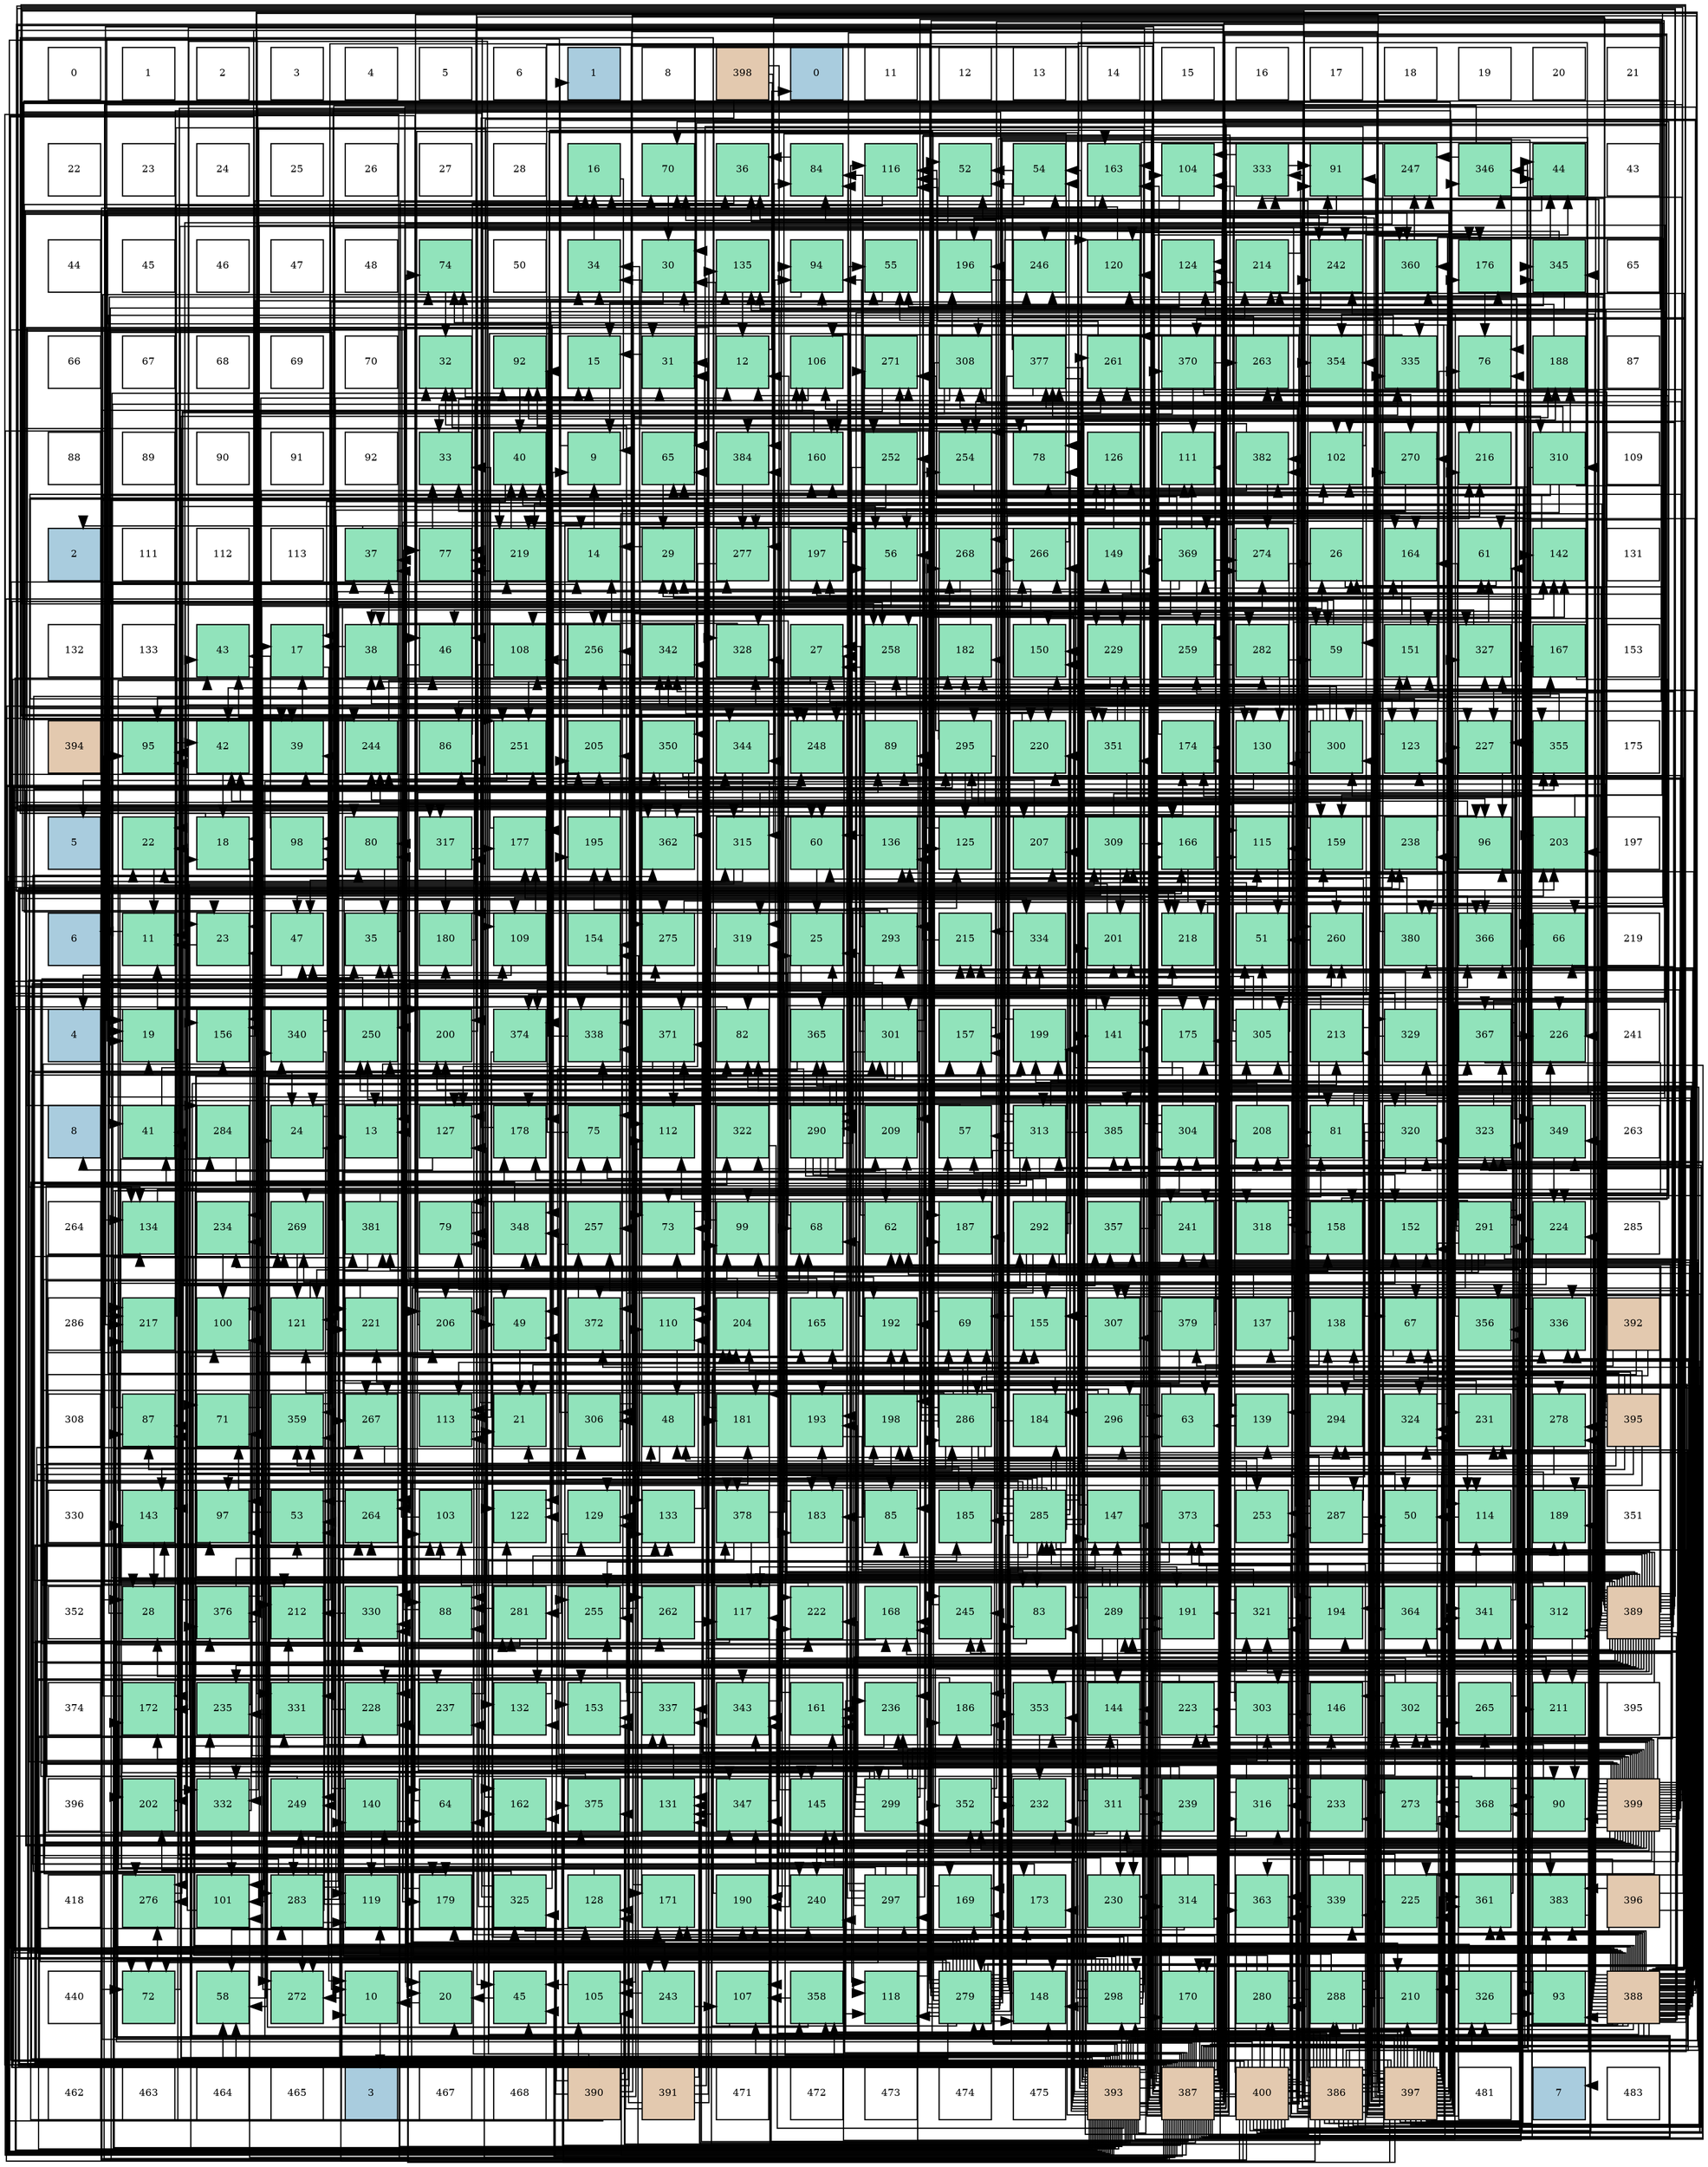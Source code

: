 digraph layout{
 rankdir=TB;
 splines=ortho;
 node [style=filled shape=square fixedsize=true width=0.6];
0[label="0", fontsize=8, fillcolor="#ffffff"];
1[label="1", fontsize=8, fillcolor="#ffffff"];
2[label="2", fontsize=8, fillcolor="#ffffff"];
3[label="3", fontsize=8, fillcolor="#ffffff"];
4[label="4", fontsize=8, fillcolor="#ffffff"];
5[label="5", fontsize=8, fillcolor="#ffffff"];
6[label="6", fontsize=8, fillcolor="#ffffff"];
7[label="1", fontsize=8, fillcolor="#a9ccde"];
8[label="8", fontsize=8, fillcolor="#ffffff"];
9[label="398", fontsize=8, fillcolor="#e3c9af"];
10[label="0", fontsize=8, fillcolor="#a9ccde"];
11[label="11", fontsize=8, fillcolor="#ffffff"];
12[label="12", fontsize=8, fillcolor="#ffffff"];
13[label="13", fontsize=8, fillcolor="#ffffff"];
14[label="14", fontsize=8, fillcolor="#ffffff"];
15[label="15", fontsize=8, fillcolor="#ffffff"];
16[label="16", fontsize=8, fillcolor="#ffffff"];
17[label="17", fontsize=8, fillcolor="#ffffff"];
18[label="18", fontsize=8, fillcolor="#ffffff"];
19[label="19", fontsize=8, fillcolor="#ffffff"];
20[label="20", fontsize=8, fillcolor="#ffffff"];
21[label="21", fontsize=8, fillcolor="#ffffff"];
22[label="22", fontsize=8, fillcolor="#ffffff"];
23[label="23", fontsize=8, fillcolor="#ffffff"];
24[label="24", fontsize=8, fillcolor="#ffffff"];
25[label="25", fontsize=8, fillcolor="#ffffff"];
26[label="26", fontsize=8, fillcolor="#ffffff"];
27[label="27", fontsize=8, fillcolor="#ffffff"];
28[label="28", fontsize=8, fillcolor="#ffffff"];
29[label="16", fontsize=8, fillcolor="#91e3bb"];
30[label="70", fontsize=8, fillcolor="#91e3bb"];
31[label="36", fontsize=8, fillcolor="#91e3bb"];
32[label="84", fontsize=8, fillcolor="#91e3bb"];
33[label="116", fontsize=8, fillcolor="#91e3bb"];
34[label="52", fontsize=8, fillcolor="#91e3bb"];
35[label="54", fontsize=8, fillcolor="#91e3bb"];
36[label="163", fontsize=8, fillcolor="#91e3bb"];
37[label="104", fontsize=8, fillcolor="#91e3bb"];
38[label="333", fontsize=8, fillcolor="#91e3bb"];
39[label="91", fontsize=8, fillcolor="#91e3bb"];
40[label="247", fontsize=8, fillcolor="#91e3bb"];
41[label="346", fontsize=8, fillcolor="#91e3bb"];
42[label="44", fontsize=8, fillcolor="#91e3bb"];
43[label="43", fontsize=8, fillcolor="#ffffff"];
44[label="44", fontsize=8, fillcolor="#ffffff"];
45[label="45", fontsize=8, fillcolor="#ffffff"];
46[label="46", fontsize=8, fillcolor="#ffffff"];
47[label="47", fontsize=8, fillcolor="#ffffff"];
48[label="48", fontsize=8, fillcolor="#ffffff"];
49[label="74", fontsize=8, fillcolor="#91e3bb"];
50[label="50", fontsize=8, fillcolor="#ffffff"];
51[label="34", fontsize=8, fillcolor="#91e3bb"];
52[label="30", fontsize=8, fillcolor="#91e3bb"];
53[label="135", fontsize=8, fillcolor="#91e3bb"];
54[label="94", fontsize=8, fillcolor="#91e3bb"];
55[label="55", fontsize=8, fillcolor="#91e3bb"];
56[label="196", fontsize=8, fillcolor="#91e3bb"];
57[label="246", fontsize=8, fillcolor="#91e3bb"];
58[label="120", fontsize=8, fillcolor="#91e3bb"];
59[label="124", fontsize=8, fillcolor="#91e3bb"];
60[label="214", fontsize=8, fillcolor="#91e3bb"];
61[label="242", fontsize=8, fillcolor="#91e3bb"];
62[label="360", fontsize=8, fillcolor="#91e3bb"];
63[label="176", fontsize=8, fillcolor="#91e3bb"];
64[label="345", fontsize=8, fillcolor="#91e3bb"];
65[label="65", fontsize=8, fillcolor="#ffffff"];
66[label="66", fontsize=8, fillcolor="#ffffff"];
67[label="67", fontsize=8, fillcolor="#ffffff"];
68[label="68", fontsize=8, fillcolor="#ffffff"];
69[label="69", fontsize=8, fillcolor="#ffffff"];
70[label="70", fontsize=8, fillcolor="#ffffff"];
71[label="32", fontsize=8, fillcolor="#91e3bb"];
72[label="92", fontsize=8, fillcolor="#91e3bb"];
73[label="15", fontsize=8, fillcolor="#91e3bb"];
74[label="31", fontsize=8, fillcolor="#91e3bb"];
75[label="12", fontsize=8, fillcolor="#91e3bb"];
76[label="106", fontsize=8, fillcolor="#91e3bb"];
77[label="271", fontsize=8, fillcolor="#91e3bb"];
78[label="308", fontsize=8, fillcolor="#91e3bb"];
79[label="377", fontsize=8, fillcolor="#91e3bb"];
80[label="261", fontsize=8, fillcolor="#91e3bb"];
81[label="370", fontsize=8, fillcolor="#91e3bb"];
82[label="263", fontsize=8, fillcolor="#91e3bb"];
83[label="354", fontsize=8, fillcolor="#91e3bb"];
84[label="335", fontsize=8, fillcolor="#91e3bb"];
85[label="76", fontsize=8, fillcolor="#91e3bb"];
86[label="188", fontsize=8, fillcolor="#91e3bb"];
87[label="87", fontsize=8, fillcolor="#ffffff"];
88[label="88", fontsize=8, fillcolor="#ffffff"];
89[label="89", fontsize=8, fillcolor="#ffffff"];
90[label="90", fontsize=8, fillcolor="#ffffff"];
91[label="91", fontsize=8, fillcolor="#ffffff"];
92[label="92", fontsize=8, fillcolor="#ffffff"];
93[label="33", fontsize=8, fillcolor="#91e3bb"];
94[label="40", fontsize=8, fillcolor="#91e3bb"];
95[label="9", fontsize=8, fillcolor="#91e3bb"];
96[label="65", fontsize=8, fillcolor="#91e3bb"];
97[label="384", fontsize=8, fillcolor="#91e3bb"];
98[label="160", fontsize=8, fillcolor="#91e3bb"];
99[label="252", fontsize=8, fillcolor="#91e3bb"];
100[label="254", fontsize=8, fillcolor="#91e3bb"];
101[label="78", fontsize=8, fillcolor="#91e3bb"];
102[label="126", fontsize=8, fillcolor="#91e3bb"];
103[label="111", fontsize=8, fillcolor="#91e3bb"];
104[label="382", fontsize=8, fillcolor="#91e3bb"];
105[label="102", fontsize=8, fillcolor="#91e3bb"];
106[label="270", fontsize=8, fillcolor="#91e3bb"];
107[label="216", fontsize=8, fillcolor="#91e3bb"];
108[label="310", fontsize=8, fillcolor="#91e3bb"];
109[label="109", fontsize=8, fillcolor="#ffffff"];
110[label="2", fontsize=8, fillcolor="#a9ccde"];
111[label="111", fontsize=8, fillcolor="#ffffff"];
112[label="112", fontsize=8, fillcolor="#ffffff"];
113[label="113", fontsize=8, fillcolor="#ffffff"];
114[label="37", fontsize=8, fillcolor="#91e3bb"];
115[label="77", fontsize=8, fillcolor="#91e3bb"];
116[label="219", fontsize=8, fillcolor="#91e3bb"];
117[label="14", fontsize=8, fillcolor="#91e3bb"];
118[label="29", fontsize=8, fillcolor="#91e3bb"];
119[label="277", fontsize=8, fillcolor="#91e3bb"];
120[label="197", fontsize=8, fillcolor="#91e3bb"];
121[label="56", fontsize=8, fillcolor="#91e3bb"];
122[label="268", fontsize=8, fillcolor="#91e3bb"];
123[label="266", fontsize=8, fillcolor="#91e3bb"];
124[label="149", fontsize=8, fillcolor="#91e3bb"];
125[label="369", fontsize=8, fillcolor="#91e3bb"];
126[label="274", fontsize=8, fillcolor="#91e3bb"];
127[label="26", fontsize=8, fillcolor="#91e3bb"];
128[label="164", fontsize=8, fillcolor="#91e3bb"];
129[label="61", fontsize=8, fillcolor="#91e3bb"];
130[label="142", fontsize=8, fillcolor="#91e3bb"];
131[label="131", fontsize=8, fillcolor="#ffffff"];
132[label="132", fontsize=8, fillcolor="#ffffff"];
133[label="133", fontsize=8, fillcolor="#ffffff"];
134[label="43", fontsize=8, fillcolor="#91e3bb"];
135[label="17", fontsize=8, fillcolor="#91e3bb"];
136[label="38", fontsize=8, fillcolor="#91e3bb"];
137[label="46", fontsize=8, fillcolor="#91e3bb"];
138[label="108", fontsize=8, fillcolor="#91e3bb"];
139[label="256", fontsize=8, fillcolor="#91e3bb"];
140[label="342", fontsize=8, fillcolor="#91e3bb"];
141[label="328", fontsize=8, fillcolor="#91e3bb"];
142[label="27", fontsize=8, fillcolor="#91e3bb"];
143[label="258", fontsize=8, fillcolor="#91e3bb"];
144[label="182", fontsize=8, fillcolor="#91e3bb"];
145[label="150", fontsize=8, fillcolor="#91e3bb"];
146[label="229", fontsize=8, fillcolor="#91e3bb"];
147[label="259", fontsize=8, fillcolor="#91e3bb"];
148[label="282", fontsize=8, fillcolor="#91e3bb"];
149[label="59", fontsize=8, fillcolor="#91e3bb"];
150[label="151", fontsize=8, fillcolor="#91e3bb"];
151[label="327", fontsize=8, fillcolor="#91e3bb"];
152[label="167", fontsize=8, fillcolor="#91e3bb"];
153[label="153", fontsize=8, fillcolor="#ffffff"];
154[label="394", fontsize=8, fillcolor="#e3c9af"];
155[label="95", fontsize=8, fillcolor="#91e3bb"];
156[label="42", fontsize=8, fillcolor="#91e3bb"];
157[label="39", fontsize=8, fillcolor="#91e3bb"];
158[label="244", fontsize=8, fillcolor="#91e3bb"];
159[label="86", fontsize=8, fillcolor="#91e3bb"];
160[label="251", fontsize=8, fillcolor="#91e3bb"];
161[label="205", fontsize=8, fillcolor="#91e3bb"];
162[label="350", fontsize=8, fillcolor="#91e3bb"];
163[label="344", fontsize=8, fillcolor="#91e3bb"];
164[label="248", fontsize=8, fillcolor="#91e3bb"];
165[label="89", fontsize=8, fillcolor="#91e3bb"];
166[label="295", fontsize=8, fillcolor="#91e3bb"];
167[label="220", fontsize=8, fillcolor="#91e3bb"];
168[label="351", fontsize=8, fillcolor="#91e3bb"];
169[label="174", fontsize=8, fillcolor="#91e3bb"];
170[label="130", fontsize=8, fillcolor="#91e3bb"];
171[label="300", fontsize=8, fillcolor="#91e3bb"];
172[label="123", fontsize=8, fillcolor="#91e3bb"];
173[label="227", fontsize=8, fillcolor="#91e3bb"];
174[label="355", fontsize=8, fillcolor="#91e3bb"];
175[label="175", fontsize=8, fillcolor="#ffffff"];
176[label="5", fontsize=8, fillcolor="#a9ccde"];
177[label="22", fontsize=8, fillcolor="#91e3bb"];
178[label="18", fontsize=8, fillcolor="#91e3bb"];
179[label="98", fontsize=8, fillcolor="#91e3bb"];
180[label="80", fontsize=8, fillcolor="#91e3bb"];
181[label="317", fontsize=8, fillcolor="#91e3bb"];
182[label="177", fontsize=8, fillcolor="#91e3bb"];
183[label="195", fontsize=8, fillcolor="#91e3bb"];
184[label="362", fontsize=8, fillcolor="#91e3bb"];
185[label="315", fontsize=8, fillcolor="#91e3bb"];
186[label="60", fontsize=8, fillcolor="#91e3bb"];
187[label="136", fontsize=8, fillcolor="#91e3bb"];
188[label="125", fontsize=8, fillcolor="#91e3bb"];
189[label="207", fontsize=8, fillcolor="#91e3bb"];
190[label="309", fontsize=8, fillcolor="#91e3bb"];
191[label="166", fontsize=8, fillcolor="#91e3bb"];
192[label="115", fontsize=8, fillcolor="#91e3bb"];
193[label="159", fontsize=8, fillcolor="#91e3bb"];
194[label="238", fontsize=8, fillcolor="#91e3bb"];
195[label="96", fontsize=8, fillcolor="#91e3bb"];
196[label="203", fontsize=8, fillcolor="#91e3bb"];
197[label="197", fontsize=8, fillcolor="#ffffff"];
198[label="6", fontsize=8, fillcolor="#a9ccde"];
199[label="11", fontsize=8, fillcolor="#91e3bb"];
200[label="23", fontsize=8, fillcolor="#91e3bb"];
201[label="47", fontsize=8, fillcolor="#91e3bb"];
202[label="35", fontsize=8, fillcolor="#91e3bb"];
203[label="180", fontsize=8, fillcolor="#91e3bb"];
204[label="109", fontsize=8, fillcolor="#91e3bb"];
205[label="154", fontsize=8, fillcolor="#91e3bb"];
206[label="275", fontsize=8, fillcolor="#91e3bb"];
207[label="319", fontsize=8, fillcolor="#91e3bb"];
208[label="25", fontsize=8, fillcolor="#91e3bb"];
209[label="293", fontsize=8, fillcolor="#91e3bb"];
210[label="215", fontsize=8, fillcolor="#91e3bb"];
211[label="334", fontsize=8, fillcolor="#91e3bb"];
212[label="201", fontsize=8, fillcolor="#91e3bb"];
213[label="218", fontsize=8, fillcolor="#91e3bb"];
214[label="51", fontsize=8, fillcolor="#91e3bb"];
215[label="260", fontsize=8, fillcolor="#91e3bb"];
216[label="380", fontsize=8, fillcolor="#91e3bb"];
217[label="366", fontsize=8, fillcolor="#91e3bb"];
218[label="66", fontsize=8, fillcolor="#91e3bb"];
219[label="219", fontsize=8, fillcolor="#ffffff"];
220[label="4", fontsize=8, fillcolor="#a9ccde"];
221[label="19", fontsize=8, fillcolor="#91e3bb"];
222[label="156", fontsize=8, fillcolor="#91e3bb"];
223[label="340", fontsize=8, fillcolor="#91e3bb"];
224[label="250", fontsize=8, fillcolor="#91e3bb"];
225[label="200", fontsize=8, fillcolor="#91e3bb"];
226[label="374", fontsize=8, fillcolor="#91e3bb"];
227[label="338", fontsize=8, fillcolor="#91e3bb"];
228[label="371", fontsize=8, fillcolor="#91e3bb"];
229[label="82", fontsize=8, fillcolor="#91e3bb"];
230[label="365", fontsize=8, fillcolor="#91e3bb"];
231[label="301", fontsize=8, fillcolor="#91e3bb"];
232[label="157", fontsize=8, fillcolor="#91e3bb"];
233[label="199", fontsize=8, fillcolor="#91e3bb"];
234[label="141", fontsize=8, fillcolor="#91e3bb"];
235[label="175", fontsize=8, fillcolor="#91e3bb"];
236[label="305", fontsize=8, fillcolor="#91e3bb"];
237[label="213", fontsize=8, fillcolor="#91e3bb"];
238[label="329", fontsize=8, fillcolor="#91e3bb"];
239[label="367", fontsize=8, fillcolor="#91e3bb"];
240[label="226", fontsize=8, fillcolor="#91e3bb"];
241[label="241", fontsize=8, fillcolor="#ffffff"];
242[label="8", fontsize=8, fillcolor="#a9ccde"];
243[label="41", fontsize=8, fillcolor="#91e3bb"];
244[label="284", fontsize=8, fillcolor="#91e3bb"];
245[label="24", fontsize=8, fillcolor="#91e3bb"];
246[label="13", fontsize=8, fillcolor="#91e3bb"];
247[label="127", fontsize=8, fillcolor="#91e3bb"];
248[label="178", fontsize=8, fillcolor="#91e3bb"];
249[label="75", fontsize=8, fillcolor="#91e3bb"];
250[label="112", fontsize=8, fillcolor="#91e3bb"];
251[label="322", fontsize=8, fillcolor="#91e3bb"];
252[label="290", fontsize=8, fillcolor="#91e3bb"];
253[label="209", fontsize=8, fillcolor="#91e3bb"];
254[label="57", fontsize=8, fillcolor="#91e3bb"];
255[label="313", fontsize=8, fillcolor="#91e3bb"];
256[label="385", fontsize=8, fillcolor="#91e3bb"];
257[label="304", fontsize=8, fillcolor="#91e3bb"];
258[label="208", fontsize=8, fillcolor="#91e3bb"];
259[label="81", fontsize=8, fillcolor="#91e3bb"];
260[label="320", fontsize=8, fillcolor="#91e3bb"];
261[label="323", fontsize=8, fillcolor="#91e3bb"];
262[label="349", fontsize=8, fillcolor="#91e3bb"];
263[label="263", fontsize=8, fillcolor="#ffffff"];
264[label="264", fontsize=8, fillcolor="#ffffff"];
265[label="134", fontsize=8, fillcolor="#91e3bb"];
266[label="234", fontsize=8, fillcolor="#91e3bb"];
267[label="269", fontsize=8, fillcolor="#91e3bb"];
268[label="381", fontsize=8, fillcolor="#91e3bb"];
269[label="79", fontsize=8, fillcolor="#91e3bb"];
270[label="348", fontsize=8, fillcolor="#91e3bb"];
271[label="257", fontsize=8, fillcolor="#91e3bb"];
272[label="73", fontsize=8, fillcolor="#91e3bb"];
273[label="99", fontsize=8, fillcolor="#91e3bb"];
274[label="68", fontsize=8, fillcolor="#91e3bb"];
275[label="62", fontsize=8, fillcolor="#91e3bb"];
276[label="187", fontsize=8, fillcolor="#91e3bb"];
277[label="292", fontsize=8, fillcolor="#91e3bb"];
278[label="357", fontsize=8, fillcolor="#91e3bb"];
279[label="241", fontsize=8, fillcolor="#91e3bb"];
280[label="318", fontsize=8, fillcolor="#91e3bb"];
281[label="158", fontsize=8, fillcolor="#91e3bb"];
282[label="152", fontsize=8, fillcolor="#91e3bb"];
283[label="291", fontsize=8, fillcolor="#91e3bb"];
284[label="224", fontsize=8, fillcolor="#91e3bb"];
285[label="285", fontsize=8, fillcolor="#ffffff"];
286[label="286", fontsize=8, fillcolor="#ffffff"];
287[label="217", fontsize=8, fillcolor="#91e3bb"];
288[label="100", fontsize=8, fillcolor="#91e3bb"];
289[label="121", fontsize=8, fillcolor="#91e3bb"];
290[label="221", fontsize=8, fillcolor="#91e3bb"];
291[label="206", fontsize=8, fillcolor="#91e3bb"];
292[label="49", fontsize=8, fillcolor="#91e3bb"];
293[label="372", fontsize=8, fillcolor="#91e3bb"];
294[label="110", fontsize=8, fillcolor="#91e3bb"];
295[label="204", fontsize=8, fillcolor="#91e3bb"];
296[label="165", fontsize=8, fillcolor="#91e3bb"];
297[label="192", fontsize=8, fillcolor="#91e3bb"];
298[label="69", fontsize=8, fillcolor="#91e3bb"];
299[label="155", fontsize=8, fillcolor="#91e3bb"];
300[label="307", fontsize=8, fillcolor="#91e3bb"];
301[label="379", fontsize=8, fillcolor="#91e3bb"];
302[label="137", fontsize=8, fillcolor="#91e3bb"];
303[label="138", fontsize=8, fillcolor="#91e3bb"];
304[label="67", fontsize=8, fillcolor="#91e3bb"];
305[label="356", fontsize=8, fillcolor="#91e3bb"];
306[label="336", fontsize=8, fillcolor="#91e3bb"];
307[label="392", fontsize=8, fillcolor="#e3c9af"];
308[label="308", fontsize=8, fillcolor="#ffffff"];
309[label="87", fontsize=8, fillcolor="#91e3bb"];
310[label="71", fontsize=8, fillcolor="#91e3bb"];
311[label="359", fontsize=8, fillcolor="#91e3bb"];
312[label="267", fontsize=8, fillcolor="#91e3bb"];
313[label="113", fontsize=8, fillcolor="#91e3bb"];
314[label="21", fontsize=8, fillcolor="#91e3bb"];
315[label="306", fontsize=8, fillcolor="#91e3bb"];
316[label="48", fontsize=8, fillcolor="#91e3bb"];
317[label="181", fontsize=8, fillcolor="#91e3bb"];
318[label="193", fontsize=8, fillcolor="#91e3bb"];
319[label="198", fontsize=8, fillcolor="#91e3bb"];
320[label="286", fontsize=8, fillcolor="#91e3bb"];
321[label="184", fontsize=8, fillcolor="#91e3bb"];
322[label="296", fontsize=8, fillcolor="#91e3bb"];
323[label="63", fontsize=8, fillcolor="#91e3bb"];
324[label="139", fontsize=8, fillcolor="#91e3bb"];
325[label="294", fontsize=8, fillcolor="#91e3bb"];
326[label="324", fontsize=8, fillcolor="#91e3bb"];
327[label="231", fontsize=8, fillcolor="#91e3bb"];
328[label="278", fontsize=8, fillcolor="#91e3bb"];
329[label="395", fontsize=8, fillcolor="#e3c9af"];
330[label="330", fontsize=8, fillcolor="#ffffff"];
331[label="143", fontsize=8, fillcolor="#91e3bb"];
332[label="97", fontsize=8, fillcolor="#91e3bb"];
333[label="53", fontsize=8, fillcolor="#91e3bb"];
334[label="264", fontsize=8, fillcolor="#91e3bb"];
335[label="103", fontsize=8, fillcolor="#91e3bb"];
336[label="122", fontsize=8, fillcolor="#91e3bb"];
337[label="129", fontsize=8, fillcolor="#91e3bb"];
338[label="133", fontsize=8, fillcolor="#91e3bb"];
339[label="378", fontsize=8, fillcolor="#91e3bb"];
340[label="183", fontsize=8, fillcolor="#91e3bb"];
341[label="85", fontsize=8, fillcolor="#91e3bb"];
342[label="185", fontsize=8, fillcolor="#91e3bb"];
343[label="285", fontsize=8, fillcolor="#91e3bb"];
344[label="147", fontsize=8, fillcolor="#91e3bb"];
345[label="373", fontsize=8, fillcolor="#91e3bb"];
346[label="253", fontsize=8, fillcolor="#91e3bb"];
347[label="287", fontsize=8, fillcolor="#91e3bb"];
348[label="50", fontsize=8, fillcolor="#91e3bb"];
349[label="114", fontsize=8, fillcolor="#91e3bb"];
350[label="189", fontsize=8, fillcolor="#91e3bb"];
351[label="351", fontsize=8, fillcolor="#ffffff"];
352[label="352", fontsize=8, fillcolor="#ffffff"];
353[label="28", fontsize=8, fillcolor="#91e3bb"];
354[label="376", fontsize=8, fillcolor="#91e3bb"];
355[label="212", fontsize=8, fillcolor="#91e3bb"];
356[label="330", fontsize=8, fillcolor="#91e3bb"];
357[label="88", fontsize=8, fillcolor="#91e3bb"];
358[label="281", fontsize=8, fillcolor="#91e3bb"];
359[label="255", fontsize=8, fillcolor="#91e3bb"];
360[label="262", fontsize=8, fillcolor="#91e3bb"];
361[label="117", fontsize=8, fillcolor="#91e3bb"];
362[label="222", fontsize=8, fillcolor="#91e3bb"];
363[label="168", fontsize=8, fillcolor="#91e3bb"];
364[label="245", fontsize=8, fillcolor="#91e3bb"];
365[label="83", fontsize=8, fillcolor="#91e3bb"];
366[label="289", fontsize=8, fillcolor="#91e3bb"];
367[label="191", fontsize=8, fillcolor="#91e3bb"];
368[label="321", fontsize=8, fillcolor="#91e3bb"];
369[label="194", fontsize=8, fillcolor="#91e3bb"];
370[label="364", fontsize=8, fillcolor="#91e3bb"];
371[label="341", fontsize=8, fillcolor="#91e3bb"];
372[label="312", fontsize=8, fillcolor="#91e3bb"];
373[label="389", fontsize=8, fillcolor="#e3c9af"];
374[label="374", fontsize=8, fillcolor="#ffffff"];
375[label="172", fontsize=8, fillcolor="#91e3bb"];
376[label="235", fontsize=8, fillcolor="#91e3bb"];
377[label="331", fontsize=8, fillcolor="#91e3bb"];
378[label="228", fontsize=8, fillcolor="#91e3bb"];
379[label="237", fontsize=8, fillcolor="#91e3bb"];
380[label="132", fontsize=8, fillcolor="#91e3bb"];
381[label="153", fontsize=8, fillcolor="#91e3bb"];
382[label="337", fontsize=8, fillcolor="#91e3bb"];
383[label="343", fontsize=8, fillcolor="#91e3bb"];
384[label="161", fontsize=8, fillcolor="#91e3bb"];
385[label="236", fontsize=8, fillcolor="#91e3bb"];
386[label="186", fontsize=8, fillcolor="#91e3bb"];
387[label="353", fontsize=8, fillcolor="#91e3bb"];
388[label="144", fontsize=8, fillcolor="#91e3bb"];
389[label="223", fontsize=8, fillcolor="#91e3bb"];
390[label="303", fontsize=8, fillcolor="#91e3bb"];
391[label="146", fontsize=8, fillcolor="#91e3bb"];
392[label="302", fontsize=8, fillcolor="#91e3bb"];
393[label="265", fontsize=8, fillcolor="#91e3bb"];
394[label="211", fontsize=8, fillcolor="#91e3bb"];
395[label="395", fontsize=8, fillcolor="#ffffff"];
396[label="396", fontsize=8, fillcolor="#ffffff"];
397[label="202", fontsize=8, fillcolor="#91e3bb"];
398[label="332", fontsize=8, fillcolor="#91e3bb"];
399[label="249", fontsize=8, fillcolor="#91e3bb"];
400[label="140", fontsize=8, fillcolor="#91e3bb"];
401[label="64", fontsize=8, fillcolor="#91e3bb"];
402[label="162", fontsize=8, fillcolor="#91e3bb"];
403[label="375", fontsize=8, fillcolor="#91e3bb"];
404[label="131", fontsize=8, fillcolor="#91e3bb"];
405[label="347", fontsize=8, fillcolor="#91e3bb"];
406[label="145", fontsize=8, fillcolor="#91e3bb"];
407[label="299", fontsize=8, fillcolor="#91e3bb"];
408[label="352", fontsize=8, fillcolor="#91e3bb"];
409[label="232", fontsize=8, fillcolor="#91e3bb"];
410[label="311", fontsize=8, fillcolor="#91e3bb"];
411[label="239", fontsize=8, fillcolor="#91e3bb"];
412[label="316", fontsize=8, fillcolor="#91e3bb"];
413[label="233", fontsize=8, fillcolor="#91e3bb"];
414[label="273", fontsize=8, fillcolor="#91e3bb"];
415[label="368", fontsize=8, fillcolor="#91e3bb"];
416[label="90", fontsize=8, fillcolor="#91e3bb"];
417[label="399", fontsize=8, fillcolor="#e3c9af"];
418[label="418", fontsize=8, fillcolor="#ffffff"];
419[label="276", fontsize=8, fillcolor="#91e3bb"];
420[label="101", fontsize=8, fillcolor="#91e3bb"];
421[label="283", fontsize=8, fillcolor="#91e3bb"];
422[label="119", fontsize=8, fillcolor="#91e3bb"];
423[label="179", fontsize=8, fillcolor="#91e3bb"];
424[label="325", fontsize=8, fillcolor="#91e3bb"];
425[label="128", fontsize=8, fillcolor="#91e3bb"];
426[label="171", fontsize=8, fillcolor="#91e3bb"];
427[label="190", fontsize=8, fillcolor="#91e3bb"];
428[label="240", fontsize=8, fillcolor="#91e3bb"];
429[label="297", fontsize=8, fillcolor="#91e3bb"];
430[label="169", fontsize=8, fillcolor="#91e3bb"];
431[label="173", fontsize=8, fillcolor="#91e3bb"];
432[label="230", fontsize=8, fillcolor="#91e3bb"];
433[label="314", fontsize=8, fillcolor="#91e3bb"];
434[label="363", fontsize=8, fillcolor="#91e3bb"];
435[label="339", fontsize=8, fillcolor="#91e3bb"];
436[label="225", fontsize=8, fillcolor="#91e3bb"];
437[label="361", fontsize=8, fillcolor="#91e3bb"];
438[label="383", fontsize=8, fillcolor="#91e3bb"];
439[label="396", fontsize=8, fillcolor="#e3c9af"];
440[label="440", fontsize=8, fillcolor="#ffffff"];
441[label="72", fontsize=8, fillcolor="#91e3bb"];
442[label="58", fontsize=8, fillcolor="#91e3bb"];
443[label="272", fontsize=8, fillcolor="#91e3bb"];
444[label="10", fontsize=8, fillcolor="#91e3bb"];
445[label="20", fontsize=8, fillcolor="#91e3bb"];
446[label="45", fontsize=8, fillcolor="#91e3bb"];
447[label="105", fontsize=8, fillcolor="#91e3bb"];
448[label="243", fontsize=8, fillcolor="#91e3bb"];
449[label="107", fontsize=8, fillcolor="#91e3bb"];
450[label="358", fontsize=8, fillcolor="#91e3bb"];
451[label="118", fontsize=8, fillcolor="#91e3bb"];
452[label="279", fontsize=8, fillcolor="#91e3bb"];
453[label="148", fontsize=8, fillcolor="#91e3bb"];
454[label="298", fontsize=8, fillcolor="#91e3bb"];
455[label="170", fontsize=8, fillcolor="#91e3bb"];
456[label="280", fontsize=8, fillcolor="#91e3bb"];
457[label="288", fontsize=8, fillcolor="#91e3bb"];
458[label="210", fontsize=8, fillcolor="#91e3bb"];
459[label="326", fontsize=8, fillcolor="#91e3bb"];
460[label="93", fontsize=8, fillcolor="#91e3bb"];
461[label="388", fontsize=8, fillcolor="#e3c9af"];
462[label="462", fontsize=8, fillcolor="#ffffff"];
463[label="463", fontsize=8, fillcolor="#ffffff"];
464[label="464", fontsize=8, fillcolor="#ffffff"];
465[label="465", fontsize=8, fillcolor="#ffffff"];
466[label="3", fontsize=8, fillcolor="#a9ccde"];
467[label="467", fontsize=8, fillcolor="#ffffff"];
468[label="468", fontsize=8, fillcolor="#ffffff"];
469[label="390", fontsize=8, fillcolor="#e3c9af"];
470[label="391", fontsize=8, fillcolor="#e3c9af"];
471[label="471", fontsize=8, fillcolor="#ffffff"];
472[label="472", fontsize=8, fillcolor="#ffffff"];
473[label="473", fontsize=8, fillcolor="#ffffff"];
474[label="474", fontsize=8, fillcolor="#ffffff"];
475[label="475", fontsize=8, fillcolor="#ffffff"];
476[label="393", fontsize=8, fillcolor="#e3c9af"];
477[label="387", fontsize=8, fillcolor="#e3c9af"];
478[label="400", fontsize=8, fillcolor="#e3c9af"];
479[label="386", fontsize=8, fillcolor="#e3c9af"];
480[label="397", fontsize=8, fillcolor="#e3c9af"];
481[label="481", fontsize=8, fillcolor="#ffffff"];
482[label="7", fontsize=8, fillcolor="#a9ccde"];
483[label="483", fontsize=8, fillcolor="#ffffff"];
edge [constraint=false, style=vis];95 -> 7;
444 -> 466;
199 -> 198;
75 -> 10;
246 -> 95;
117 -> 95;
73 -> 95;
29 -> 95;
135 -> 444;
178 -> 444;
221 -> 444;
445 -> 444;
314 -> 199;
177 -> 199;
200 -> 199;
245 -> 75;
208 -> 246;
127 -> 246;
142 -> 246;
353 -> 117;
118 -> 117;
52 -> 73;
74 -> 73;
71 -> 73;
93 -> 73;
51 -> 29;
202 -> 29;
31 -> 29;
114 -> 110;
136 -> 135;
157 -> 135;
94 -> 135;
243 -> 135;
156 -> 178;
134 -> 178;
42 -> 221;
446 -> 445;
137 -> 445;
201 -> 220;
316 -> 314;
292 -> 314;
348 -> 177;
214 -> 177;
34 -> 200;
333 -> 200;
35 -> 200;
55 -> 200;
121 -> 199;
254 -> 245;
442 -> 245;
149 -> 75;
186 -> 208;
129 -> 127;
275 -> 142;
323 -> 246;
401 -> 353;
96 -> 118;
218 -> 118;
304 -> 117;
274 -> 117;
298 -> 52;
30 -> 52;
310 -> 74;
441 -> 74;
272 -> 74;
49 -> 71;
249 -> 71;
85 -> 93;
115 -> 93;
101 -> 51;
269 -> 51;
180 -> 202;
259 -> 202;
229 -> 202;
365 -> 202;
32 -> 31;
341 -> 31;
159 -> 29;
309 -> 114;
357 -> 114;
165 -> 136;
416 -> 157;
39 -> 157;
72 -> 94;
460 -> 94;
54 -> 243;
155 -> 156;
195 -> 156;
332 -> 134;
179 -> 134;
273 -> 134;
288 -> 178;
420 -> 178;
105 -> 42;
335 -> 221;
37 -> 221;
447 -> 446;
76 -> 137;
449 -> 445;
138 -> 201;
204 -> 201;
294 -> 316;
103 -> 292;
250 -> 314;
313 -> 314;
349 -> 348;
192 -> 214;
33 -> 177;
361 -> 177;
451 -> 34;
422 -> 333;
58 -> 35;
289 -> 55;
336 -> 55;
172 -> 55;
59 -> 55;
188 -> 121;
102 -> 121;
247 -> 242;
425 -> 254;
337 -> 442;
170 -> 245;
404 -> 245;
380 -> 149;
338 -> 149;
265 -> 75;
53 -> 75;
187 -> 186;
187 -> 188;
302 -> 129;
302 -> 275;
303 -> 323;
324 -> 323;
400 -> 401;
400 -> 259;
400 -> 422;
234 -> 353;
130 -> 353;
331 -> 353;
388 -> 96;
406 -> 96;
391 -> 96;
344 -> 96;
453 -> 218;
124 -> 218;
124 -> 102;
145 -> 118;
150 -> 118;
282 -> 304;
381 -> 274;
205 -> 274;
299 -> 298;
222 -> 30;
232 -> 30;
281 -> 30;
193 -> 30;
98 -> 52;
384 -> 52;
402 -> 310;
36 -> 441;
128 -> 272;
296 -> 272;
191 -> 272;
152 -> 272;
363 -> 74;
430 -> 49;
455 -> 49;
426 -> 49;
375 -> 49;
431 -> 249;
169 -> 71;
235 -> 71;
63 -> 85;
182 -> 115;
248 -> 115;
423 -> 115;
203 -> 115;
317 -> 93;
144 -> 93;
340 -> 101;
321 -> 269;
342 -> 269;
386 -> 269;
276 -> 269;
86 -> 51;
350 -> 51;
427 -> 180;
367 -> 259;
297 -> 229;
318 -> 365;
369 -> 32;
183 -> 32;
56 -> 32;
120 -> 32;
319 -> 341;
233 -> 31;
225 -> 31;
212 -> 159;
397 -> 309;
196 -> 357;
295 -> 114;
161 -> 114;
291 -> 165;
189 -> 165;
258 -> 165;
253 -> 165;
458 -> 136;
394 -> 416;
355 -> 39;
237 -> 39;
237 -> 332;
237 -> 420;
60 -> 39;
210 -> 157;
107 -> 157;
287 -> 72;
213 -> 460;
116 -> 94;
167 -> 54;
290 -> 243;
362 -> 243;
389 -> 155;
284 -> 155;
436 -> 155;
240 -> 155;
173 -> 195;
378 -> 156;
146 -> 156;
432 -> 332;
327 -> 179;
409 -> 273;
413 -> 134;
266 -> 288;
376 -> 288;
385 -> 420;
379 -> 105;
379 -> 335;
194 -> 42;
411 -> 335;
411 -> 76;
428 -> 335;
279 -> 37;
61 -> 221;
448 -> 447;
448 -> 449;
158 -> 137;
364 -> 137;
57 -> 137;
40 -> 445;
164 -> 138;
399 -> 204;
224 -> 201;
160 -> 176;
99 -> 294;
99 -> 451;
346 -> 316;
100 -> 103;
359 -> 250;
139 -> 250;
271 -> 313;
143 -> 349;
147 -> 192;
215 -> 214;
80 -> 33;
360 -> 361;
82 -> 34;
334 -> 333;
393 -> 58;
123 -> 35;
312 -> 35;
122 -> 289;
267 -> 289;
106 -> 336;
77 -> 336;
443 -> 172;
414 -> 172;
126 -> 59;
206 -> 121;
419 -> 121;
119 -> 247;
328 -> 425;
452 -> 254;
452 -> 401;
452 -> 218;
452 -> 298;
452 -> 441;
452 -> 229;
452 -> 451;
452 -> 170;
452 -> 404;
452 -> 234;
452 -> 130;
452 -> 388;
452 -> 406;
452 -> 391;
452 -> 344;
452 -> 453;
452 -> 150;
452 -> 381;
452 -> 299;
452 -> 222;
452 -> 232;
452 -> 98;
452 -> 384;
452 -> 36;
452 -> 128;
452 -> 191;
452 -> 363;
452 -> 430;
452 -> 426;
452 -> 375;
452 -> 431;
452 -> 235;
452 -> 182;
452 -> 248;
452 -> 423;
452 -> 123;
452 -> 206;
452 -> 419;
456 -> 422;
456 -> 337;
456 -> 170;
456 -> 404;
456 -> 397;
456 -> 295;
358 -> 442;
358 -> 357;
358 -> 336;
358 -> 380;
358 -> 338;
148 -> 149;
148 -> 170;
421 -> 333;
421 -> 149;
421 -> 309;
421 -> 294;
421 -> 422;
421 -> 338;
421 -> 295;
421 -> 122;
421 -> 443;
244 -> 338;
343 -> 101;
343 -> 180;
343 -> 259;
343 -> 365;
343 -> 341;
343 -> 294;
343 -> 265;
343 -> 53;
343 -> 340;
343 -> 321;
343 -> 342;
343 -> 386;
343 -> 86;
343 -> 350;
343 -> 427;
343 -> 367;
343 -> 297;
343 -> 318;
343 -> 183;
343 -> 56;
343 -> 120;
343 -> 319;
343 -> 233;
343 -> 225;
343 -> 196;
343 -> 161;
320 -> 208;
320 -> 298;
320 -> 85;
320 -> 250;
320 -> 192;
320 -> 289;
320 -> 187;
320 -> 324;
320 -> 296;
320 -> 317;
320 -> 342;
320 -> 276;
320 -> 346;
320 -> 271;
320 -> 419;
347 -> 348;
347 -> 259;
347 -> 192;
347 -> 187;
347 -> 302;
347 -> 346;
347 -> 414;
457 -> 186;
457 -> 304;
457 -> 303;
457 -> 193;
457 -> 98;
457 -> 63;
457 -> 423;
457 -> 56;
366 -> 186;
366 -> 349;
366 -> 361;
366 -> 234;
366 -> 388;
366 -> 344;
366 -> 145;
366 -> 427;
366 -> 367;
366 -> 318;
252 -> 208;
252 -> 127;
252 -> 142;
252 -> 129;
252 -> 275;
252 -> 323;
252 -> 304;
252 -> 188;
252 -> 324;
252 -> 282;
252 -> 205;
283 -> 208;
283 -> 275;
283 -> 85;
283 -> 232;
283 -> 128;
283 -> 296;
283 -> 340;
283 -> 321;
283 -> 458;
283 -> 60;
283 -> 107;
283 -> 436;
283 -> 194;
283 -> 279;
277 -> 129;
277 -> 341;
277 -> 426;
277 -> 248;
277 -> 369;
277 -> 189;
277 -> 253;
277 -> 107;
209 -> 142;
209 -> 431;
209 -> 182;
209 -> 203;
209 -> 183;
325 -> 303;
325 -> 324;
166 -> 188;
166 -> 324;
166 -> 232;
166 -> 120;
166 -> 215;
166 -> 122;
166 -> 419;
322 -> 323;
322 -> 298;
322 -> 222;
322 -> 128;
322 -> 321;
429 -> 204;
429 -> 400;
429 -> 331;
429 -> 367;
429 -> 394;
429 -> 160;
429 -> 99;
429 -> 443;
429 -> 206;
454 -> 441;
454 -> 234;
454 -> 331;
454 -> 388;
454 -> 406;
454 -> 453;
454 -> 150;
454 -> 299;
454 -> 222;
454 -> 281;
454 -> 193;
454 -> 384;
454 -> 402;
454 -> 36;
454 -> 296;
454 -> 363;
454 -> 455;
454 -> 248;
454 -> 203;
454 -> 312;
407 -> 292;
407 -> 310;
407 -> 229;
407 -> 365;
407 -> 172;
407 -> 102;
407 -> 130;
407 -> 391;
407 -> 145;
407 -> 150;
407 -> 318;
407 -> 359;
171 -> 85;
171 -> 102;
171 -> 331;
171 -> 145;
171 -> 426;
171 -> 123;
171 -> 419;
231 -> 180;
231 -> 313;
231 -> 451;
231 -> 406;
231 -> 124;
231 -> 297;
231 -> 100;
231 -> 139;
231 -> 334;
231 -> 77;
392 -> 274;
392 -> 391;
392 -> 232;
392 -> 455;
392 -> 63;
392 -> 393;
390 -> 391;
390 -> 291;
390 -> 258;
390 -> 210;
390 -> 389;
257 -> 124;
257 -> 145;
257 -> 98;
257 -> 182;
236 -> 214;
236 -> 34;
236 -> 381;
236 -> 281;
236 -> 193;
236 -> 235;
236 -> 212;
236 -> 312;
315 -> 205;
315 -> 36;
315 -> 86;
300 -> 299;
78 -> 222;
78 -> 281;
78 -> 98;
78 -> 276;
78 -> 56;
190 -> 310;
190 -> 191;
190 -> 152;
190 -> 212;
108 -> 204;
108 -> 36;
108 -> 86;
108 -> 394;
108 -> 266;
108 -> 385;
410 -> 441;
410 -> 416;
410 -> 273;
410 -> 237;
410 -> 107;
410 -> 167;
410 -> 362;
410 -> 173;
410 -> 432;
410 -> 411;
410 -> 364;
372 -> 191;
372 -> 350;
372 -> 394;
255 -> 249;
255 -> 58;
255 -> 152;
255 -> 430;
255 -> 169;
255 -> 423;
255 -> 317;
255 -> 144;
255 -> 212;
433 -> 426;
433 -> 258;
433 -> 253;
433 -> 107;
433 -> 399;
185 -> 416;
185 -> 375;
185 -> 183;
412 -> 375;
412 -> 169;
412 -> 63;
412 -> 144;
181 -> 182;
181 -> 203;
280 -> 423;
280 -> 399;
207 -> 317;
207 -> 212;
260 -> 316;
260 -> 340;
260 -> 276;
260 -> 318;
260 -> 369;
260 -> 233;
368 -> 276;
368 -> 367;
368 -> 297;
368 -> 369;
251 -> 297;
261 -> 159;
326 -> 159;
424 -> 189;
424 -> 378;
424 -> 327;
424 -> 379;
424 -> 428;
424 -> 448;
424 -> 158;
459 -> 460;
459 -> 179;
459 -> 458;
151 -> 136;
141 -> 136;
238 -> 355;
238 -> 167;
238 -> 362;
356 -> 355;
377 -> 355;
377 -> 376;
398 -> 332;
398 -> 420;
398 -> 60;
398 -> 376;
38 -> 39;
38 -> 37;
211 -> 210;
84 -> 76;
84 -> 287;
306 -> 72;
382 -> 72;
227 -> 72;
435 -> 213;
435 -> 279;
223 -> 179;
223 -> 116;
223 -> 290;
371 -> 94;
140 -> 167;
383 -> 54;
163 -> 54;
163 -> 447;
64 -> 54;
64 -> 364;
64 -> 57;
41 -> 290;
41 -> 173;
41 -> 40;
405 -> 362;
270 -> 243;
262 -> 284;
262 -> 240;
162 -> 288;
162 -> 284;
162 -> 240;
168 -> 195;
168 -> 146;
168 -> 77;
408 -> 146;
387 -> 409;
83 -> 413;
174 -> 42;
174 -> 105;
174 -> 37;
305 -> 61;
278 -> 61;
450 -> 446;
450 -> 449;
450 -> 451;
311 -> 57;
62 -> 40;
437 -> 164;
184 -> 138;
434 -> 138;
370 -> 399;
230 -> 224;
217 -> 201;
239 -> 294;
239 -> 422;
239 -> 336;
239 -> 267;
415 -> 316;
415 -> 82;
415 -> 393;
415 -> 106;
415 -> 414;
125 -> 292;
125 -> 103;
125 -> 33;
125 -> 271;
125 -> 147;
125 -> 123;
125 -> 126;
81 -> 103;
81 -> 33;
81 -> 147;
81 -> 360;
81 -> 82;
81 -> 106;
228 -> 292;
228 -> 250;
293 -> 359;
293 -> 271;
345 -> 359;
226 -> 313;
403 -> 313;
354 -> 333;
354 -> 143;
354 -> 80;
354 -> 123;
79 -> 348;
79 -> 34;
79 -> 349;
79 -> 122;
79 -> 77;
339 -> 214;
339 -> 361;
339 -> 443;
301 -> 58;
301 -> 59;
301 -> 312;
301 -> 126;
216 -> 59;
216 -> 122;
268 -> 289;
268 -> 172;
268 -> 126;
104 -> 77;
104 -> 443;
104 -> 126;
438 -> 482;
97 -> 119;
256 -> 247;
479 -> 142;
479 -> 42;
479 -> 332;
479 -> 273;
479 -> 76;
479 -> 58;
479 -> 59;
479 -> 299;
479 -> 281;
479 -> 384;
479 -> 152;
479 -> 144;
479 -> 342;
479 -> 386;
479 -> 116;
479 -> 240;
479 -> 413;
479 -> 61;
479 -> 158;
479 -> 164;
479 -> 320;
479 -> 457;
479 -> 283;
479 -> 166;
479 -> 322;
479 -> 300;
479 -> 78;
479 -> 280;
479 -> 207;
479 -> 459;
479 -> 141;
479 -> 38;
479 -> 84;
479 -> 382;
479 -> 435;
479 -> 184;
479 -> 434;
479 -> 370;
479 -> 230;
479 -> 217;
479 -> 125;
479 -> 354;
479 -> 79;
479 -> 339;
479 -> 97;
479 -> 256;
477 -> 127;
477 -> 446;
477 -> 249;
477 -> 195;
477 -> 420;
477 -> 335;
477 -> 37;
477 -> 447;
477 -> 76;
477 -> 449;
477 -> 388;
477 -> 344;
477 -> 453;
477 -> 282;
477 -> 381;
477 -> 384;
477 -> 402;
477 -> 191;
477 -> 363;
477 -> 430;
477 -> 455;
477 -> 375;
477 -> 169;
477 -> 235;
477 -> 317;
477 -> 350;
477 -> 427;
477 -> 120;
477 -> 319;
477 -> 225;
477 -> 291;
477 -> 287;
477 -> 213;
477 -> 389;
477 -> 284;
477 -> 436;
477 -> 240;
477 -> 173;
477 -> 378;
477 -> 432;
477 -> 327;
477 -> 409;
477 -> 385;
477 -> 194;
477 -> 428;
477 -> 279;
477 -> 61;
477 -> 364;
477 -> 224;
477 -> 320;
477 -> 457;
477 -> 277;
477 -> 209;
477 -> 166;
477 -> 429;
477 -> 407;
477 -> 231;
477 -> 315;
477 -> 433;
477 -> 185;
477 -> 181;
477 -> 251;
477 -> 261;
477 -> 459;
477 -> 151;
477 -> 141;
477 -> 238;
477 -> 356;
477 -> 211;
477 -> 306;
477 -> 382;
477 -> 223;
477 -> 371;
477 -> 140;
477 -> 383;
477 -> 405;
477 -> 270;
477 -> 408;
477 -> 387;
477 -> 83;
477 -> 311;
477 -> 62;
477 -> 434;
477 -> 230;
477 -> 217;
477 -> 239;
477 -> 415;
477 -> 125;
477 -> 354;
477 -> 79;
477 -> 339;
477 -> 301;
461 -> 129;
461 -> 275;
461 -> 401;
461 -> 304;
461 -> 101;
461 -> 229;
461 -> 341;
461 -> 460;
461 -> 288;
461 -> 105;
461 -> 449;
461 -> 130;
461 -> 150;
461 -> 282;
461 -> 381;
461 -> 193;
461 -> 402;
461 -> 363;
461 -> 248;
461 -> 386;
461 -> 350;
461 -> 369;
461 -> 319;
461 -> 233;
461 -> 60;
461 -> 210;
461 -> 146;
461 -> 413;
461 -> 279;
461 -> 164;
461 -> 359;
461 -> 312;
461 -> 119;
461 -> 347;
461 -> 366;
461 -> 209;
461 -> 325;
461 -> 166;
461 -> 322;
461 -> 429;
461 -> 171;
461 -> 231;
461 -> 392;
461 -> 236;
461 -> 315;
461 -> 78;
461 -> 190;
461 -> 108;
461 -> 410;
461 -> 372;
461 -> 255;
461 -> 181;
461 -> 260;
461 -> 424;
461 -> 151;
461 -> 238;
461 -> 356;
461 -> 377;
461 -> 398;
461 -> 38;
461 -> 84;
461 -> 306;
461 -> 227;
461 -> 435;
461 -> 383;
461 -> 64;
461 -> 41;
461 -> 387;
461 -> 83;
461 -> 437;
461 -> 370;
461 -> 230;
461 -> 217;
461 -> 239;
461 -> 81;
461 -> 228;
461 -> 293;
461 -> 354;
461 -> 216;
461 -> 268;
461 -> 104;
461 -> 438;
461 -> 256;
373 -> 127;
373 -> 446;
373 -> 218;
373 -> 274;
373 -> 101;
373 -> 180;
373 -> 195;
373 -> 105;
373 -> 447;
373 -> 247;
373 -> 331;
373 -> 406;
373 -> 453;
373 -> 282;
373 -> 152;
373 -> 430;
373 -> 455;
373 -> 169;
373 -> 235;
373 -> 63;
373 -> 144;
373 -> 233;
373 -> 225;
373 -> 116;
373 -> 284;
373 -> 378;
373 -> 409;
373 -> 266;
373 -> 376;
373 -> 428;
373 -> 57;
373 -> 40;
373 -> 119;
373 -> 320;
373 -> 366;
373 -> 283;
373 -> 277;
373 -> 407;
373 -> 231;
373 -> 390;
373 -> 236;
373 -> 315;
373 -> 300;
373 -> 78;
373 -> 410;
373 -> 372;
373 -> 185;
373 -> 412;
373 -> 181;
373 -> 261;
373 -> 151;
373 -> 141;
373 -> 211;
373 -> 227;
373 -> 371;
373 -> 140;
373 -> 163;
373 -> 405;
373 -> 270;
373 -> 262;
373 -> 408;
373 -> 305;
373 -> 278;
373 -> 311;
373 -> 62;
373 -> 415;
373 -> 125;
373 -> 216;
469 -> 442;
469 -> 357;
469 -> 425;
469 -> 337;
469 -> 170;
469 -> 380;
469 -> 265;
469 -> 53;
469 -> 397;
469 -> 196;
469 -> 161;
470 -> 442;
470 -> 425;
470 -> 337;
470 -> 404;
470 -> 265;
470 -> 53;
470 -> 244;
307 -> 239;
307 -> 415;
307 -> 79;
307 -> 339;
307 -> 301;
476 -> 365;
476 -> 309;
476 -> 349;
476 -> 361;
476 -> 404;
476 -> 338;
476 -> 265;
476 -> 400;
476 -> 234;
476 -> 130;
476 -> 344;
476 -> 128;
476 -> 431;
476 -> 340;
476 -> 386;
476 -> 427;
476 -> 319;
476 -> 225;
476 -> 196;
476 -> 295;
476 -> 161;
476 -> 213;
476 -> 116;
476 -> 432;
476 -> 194;
476 -> 411;
476 -> 99;
476 -> 100;
476 -> 139;
476 -> 143;
476 -> 215;
476 -> 80;
476 -> 334;
476 -> 267;
476 -> 206;
476 -> 456;
476 -> 358;
476 -> 148;
476 -> 347;
476 -> 252;
476 -> 454;
476 -> 392;
476 -> 390;
476 -> 257;
476 -> 300;
476 -> 108;
476 -> 372;
476 -> 433;
476 -> 185;
476 -> 280;
476 -> 368;
476 -> 251;
476 -> 326;
476 -> 424;
476 -> 356;
476 -> 377;
476 -> 84;
476 -> 306;
476 -> 382;
476 -> 227;
476 -> 371;
476 -> 383;
476 -> 163;
476 -> 405;
476 -> 162;
476 -> 168;
476 -> 408;
476 -> 387;
476 -> 174;
476 -> 305;
476 -> 278;
476 -> 450;
476 -> 184;
476 -> 81;
476 -> 345;
476 -> 403;
154 -> 160;
329 -> 254;
329 -> 309;
329 -> 357;
329 -> 337;
329 -> 380;
329 -> 53;
329 -> 397;
329 -> 196;
329 -> 295;
329 -> 161;
329 -> 328;
329 -> 148;
329 -> 244;
439 -> 160;
439 -> 437;
439 -> 184;
439 -> 434;
439 -> 438;
480 -> 186;
480 -> 187;
480 -> 302;
480 -> 291;
480 -> 189;
480 -> 258;
480 -> 458;
480 -> 237;
480 -> 287;
480 -> 213;
480 -> 290;
480 -> 362;
480 -> 389;
480 -> 436;
480 -> 173;
480 -> 378;
480 -> 327;
480 -> 409;
480 -> 385;
480 -> 379;
480 -> 158;
480 -> 143;
480 -> 147;
480 -> 334;
480 -> 267;
480 -> 106;
480 -> 414;
480 -> 452;
480 -> 358;
480 -> 421;
480 -> 343;
480 -> 252;
480 -> 325;
480 -> 171;
480 -> 257;
480 -> 260;
480 -> 368;
480 -> 326;
480 -> 151;
480 -> 141;
480 -> 377;
480 -> 398;
480 -> 382;
480 -> 227;
480 -> 435;
480 -> 140;
480 -> 64;
480 -> 41;
480 -> 405;
480 -> 270;
480 -> 262;
480 -> 162;
480 -> 168;
480 -> 408;
480 -> 387;
480 -> 83;
480 -> 174;
480 -> 305;
480 -> 450;
480 -> 311;
480 -> 62;
480 -> 437;
480 -> 217;
480 -> 293;
480 -> 345;
480 -> 226;
480 -> 403;
480 -> 216;
480 -> 268;
480 -> 104;
9 -> 247;
9 -> 119;
9 -> 438;
9 -> 97;
417 -> 416;
417 -> 273;
417 -> 192;
417 -> 33;
417 -> 291;
417 -> 253;
417 -> 458;
417 -> 355;
417 -> 210;
417 -> 287;
417 -> 167;
417 -> 389;
417 -> 436;
417 -> 432;
417 -> 413;
417 -> 266;
417 -> 385;
417 -> 428;
417 -> 448;
417 -> 158;
417 -> 364;
417 -> 224;
417 -> 100;
417 -> 139;
417 -> 215;
417 -> 80;
417 -> 82;
417 -> 334;
417 -> 328;
417 -> 452;
417 -> 456;
417 -> 421;
417 -> 343;
417 -> 454;
417 -> 171;
417 -> 392;
417 -> 257;
417 -> 236;
417 -> 190;
417 -> 255;
417 -> 412;
417 -> 207;
417 -> 260;
417 -> 368;
417 -> 261;
417 -> 326;
417 -> 356;
417 -> 398;
417 -> 38;
417 -> 211;
417 -> 306;
417 -> 223;
417 -> 371;
417 -> 140;
417 -> 383;
417 -> 163;
417 -> 64;
417 -> 41;
417 -> 270;
417 -> 262;
417 -> 162;
417 -> 168;
417 -> 174;
417 -> 278;
417 -> 450;
417 -> 311;
417 -> 62;
417 -> 370;
417 -> 228;
417 -> 226;
417 -> 268;
478 -> 348;
478 -> 103;
478 -> 164;
478 -> 224;
478 -> 160;
478 -> 346;
478 -> 100;
478 -> 139;
478 -> 143;
478 -> 215;
478 -> 80;
478 -> 360;
478 -> 267;
478 -> 328;
478 -> 452;
478 -> 456;
478 -> 358;
478 -> 421;
478 -> 343;
478 -> 252;
478 -> 325;
478 -> 454;
478 -> 190;
478 -> 255;
478 -> 412;
478 -> 207;
478 -> 261;
478 -> 326;
478 -> 437;
478 -> 184;
478 -> 434;
478 -> 228;
478 -> 293;
478 -> 345;
478 -> 226;
478 -> 403;
478 -> 104;
478 -> 438;
478 -> 97;
478 -> 256;
edge [constraint=true, style=invis];
0 -> 22 -> 44 -> 66 -> 88 -> 110 -> 132 -> 154 -> 176 -> 198 -> 220 -> 242 -> 264 -> 286 -> 308 -> 330 -> 352 -> 374 -> 396 -> 418 -> 440 -> 462;
1 -> 23 -> 45 -> 67 -> 89 -> 111 -> 133 -> 155 -> 177 -> 199 -> 221 -> 243 -> 265 -> 287 -> 309 -> 331 -> 353 -> 375 -> 397 -> 419 -> 441 -> 463;
2 -> 24 -> 46 -> 68 -> 90 -> 112 -> 134 -> 156 -> 178 -> 200 -> 222 -> 244 -> 266 -> 288 -> 310 -> 332 -> 354 -> 376 -> 398 -> 420 -> 442 -> 464;
3 -> 25 -> 47 -> 69 -> 91 -> 113 -> 135 -> 157 -> 179 -> 201 -> 223 -> 245 -> 267 -> 289 -> 311 -> 333 -> 355 -> 377 -> 399 -> 421 -> 443 -> 465;
4 -> 26 -> 48 -> 70 -> 92 -> 114 -> 136 -> 158 -> 180 -> 202 -> 224 -> 246 -> 268 -> 290 -> 312 -> 334 -> 356 -> 378 -> 400 -> 422 -> 444 -> 466;
5 -> 27 -> 49 -> 71 -> 93 -> 115 -> 137 -> 159 -> 181 -> 203 -> 225 -> 247 -> 269 -> 291 -> 313 -> 335 -> 357 -> 379 -> 401 -> 423 -> 445 -> 467;
6 -> 28 -> 50 -> 72 -> 94 -> 116 -> 138 -> 160 -> 182 -> 204 -> 226 -> 248 -> 270 -> 292 -> 314 -> 336 -> 358 -> 380 -> 402 -> 424 -> 446 -> 468;
7 -> 29 -> 51 -> 73 -> 95 -> 117 -> 139 -> 161 -> 183 -> 205 -> 227 -> 249 -> 271 -> 293 -> 315 -> 337 -> 359 -> 381 -> 403 -> 425 -> 447 -> 469;
8 -> 30 -> 52 -> 74 -> 96 -> 118 -> 140 -> 162 -> 184 -> 206 -> 228 -> 250 -> 272 -> 294 -> 316 -> 338 -> 360 -> 382 -> 404 -> 426 -> 448 -> 470;
9 -> 31 -> 53 -> 75 -> 97 -> 119 -> 141 -> 163 -> 185 -> 207 -> 229 -> 251 -> 273 -> 295 -> 317 -> 339 -> 361 -> 383 -> 405 -> 427 -> 449 -> 471;
10 -> 32 -> 54 -> 76 -> 98 -> 120 -> 142 -> 164 -> 186 -> 208 -> 230 -> 252 -> 274 -> 296 -> 318 -> 340 -> 362 -> 384 -> 406 -> 428 -> 450 -> 472;
11 -> 33 -> 55 -> 77 -> 99 -> 121 -> 143 -> 165 -> 187 -> 209 -> 231 -> 253 -> 275 -> 297 -> 319 -> 341 -> 363 -> 385 -> 407 -> 429 -> 451 -> 473;
12 -> 34 -> 56 -> 78 -> 100 -> 122 -> 144 -> 166 -> 188 -> 210 -> 232 -> 254 -> 276 -> 298 -> 320 -> 342 -> 364 -> 386 -> 408 -> 430 -> 452 -> 474;
13 -> 35 -> 57 -> 79 -> 101 -> 123 -> 145 -> 167 -> 189 -> 211 -> 233 -> 255 -> 277 -> 299 -> 321 -> 343 -> 365 -> 387 -> 409 -> 431 -> 453 -> 475;
14 -> 36 -> 58 -> 80 -> 102 -> 124 -> 146 -> 168 -> 190 -> 212 -> 234 -> 256 -> 278 -> 300 -> 322 -> 344 -> 366 -> 388 -> 410 -> 432 -> 454 -> 476;
15 -> 37 -> 59 -> 81 -> 103 -> 125 -> 147 -> 169 -> 191 -> 213 -> 235 -> 257 -> 279 -> 301 -> 323 -> 345 -> 367 -> 389 -> 411 -> 433 -> 455 -> 477;
16 -> 38 -> 60 -> 82 -> 104 -> 126 -> 148 -> 170 -> 192 -> 214 -> 236 -> 258 -> 280 -> 302 -> 324 -> 346 -> 368 -> 390 -> 412 -> 434 -> 456 -> 478;
17 -> 39 -> 61 -> 83 -> 105 -> 127 -> 149 -> 171 -> 193 -> 215 -> 237 -> 259 -> 281 -> 303 -> 325 -> 347 -> 369 -> 391 -> 413 -> 435 -> 457 -> 479;
18 -> 40 -> 62 -> 84 -> 106 -> 128 -> 150 -> 172 -> 194 -> 216 -> 238 -> 260 -> 282 -> 304 -> 326 -> 348 -> 370 -> 392 -> 414 -> 436 -> 458 -> 480;
19 -> 41 -> 63 -> 85 -> 107 -> 129 -> 151 -> 173 -> 195 -> 217 -> 239 -> 261 -> 283 -> 305 -> 327 -> 349 -> 371 -> 393 -> 415 -> 437 -> 459 -> 481;
20 -> 42 -> 64 -> 86 -> 108 -> 130 -> 152 -> 174 -> 196 -> 218 -> 240 -> 262 -> 284 -> 306 -> 328 -> 350 -> 372 -> 394 -> 416 -> 438 -> 460 -> 482;
21 -> 43 -> 65 -> 87 -> 109 -> 131 -> 153 -> 175 -> 197 -> 219 -> 241 -> 263 -> 285 -> 307 -> 329 -> 351 -> 373 -> 395 -> 417 -> 439 -> 461 -> 483;
rank = same {0 -> 1 -> 2 -> 3 -> 4 -> 5 -> 6 -> 7 -> 8 -> 9 -> 10 -> 11 -> 12 -> 13 -> 14 -> 15 -> 16 -> 17 -> 18 -> 19 -> 20 -> 21};
rank = same {22 -> 23 -> 24 -> 25 -> 26 -> 27 -> 28 -> 29 -> 30 -> 31 -> 32 -> 33 -> 34 -> 35 -> 36 -> 37 -> 38 -> 39 -> 40 -> 41 -> 42 -> 43};
rank = same {44 -> 45 -> 46 -> 47 -> 48 -> 49 -> 50 -> 51 -> 52 -> 53 -> 54 -> 55 -> 56 -> 57 -> 58 -> 59 -> 60 -> 61 -> 62 -> 63 -> 64 -> 65};
rank = same {66 -> 67 -> 68 -> 69 -> 70 -> 71 -> 72 -> 73 -> 74 -> 75 -> 76 -> 77 -> 78 -> 79 -> 80 -> 81 -> 82 -> 83 -> 84 -> 85 -> 86 -> 87};
rank = same {88 -> 89 -> 90 -> 91 -> 92 -> 93 -> 94 -> 95 -> 96 -> 97 -> 98 -> 99 -> 100 -> 101 -> 102 -> 103 -> 104 -> 105 -> 106 -> 107 -> 108 -> 109};
rank = same {110 -> 111 -> 112 -> 113 -> 114 -> 115 -> 116 -> 117 -> 118 -> 119 -> 120 -> 121 -> 122 -> 123 -> 124 -> 125 -> 126 -> 127 -> 128 -> 129 -> 130 -> 131};
rank = same {132 -> 133 -> 134 -> 135 -> 136 -> 137 -> 138 -> 139 -> 140 -> 141 -> 142 -> 143 -> 144 -> 145 -> 146 -> 147 -> 148 -> 149 -> 150 -> 151 -> 152 -> 153};
rank = same {154 -> 155 -> 156 -> 157 -> 158 -> 159 -> 160 -> 161 -> 162 -> 163 -> 164 -> 165 -> 166 -> 167 -> 168 -> 169 -> 170 -> 171 -> 172 -> 173 -> 174 -> 175};
rank = same {176 -> 177 -> 178 -> 179 -> 180 -> 181 -> 182 -> 183 -> 184 -> 185 -> 186 -> 187 -> 188 -> 189 -> 190 -> 191 -> 192 -> 193 -> 194 -> 195 -> 196 -> 197};
rank = same {198 -> 199 -> 200 -> 201 -> 202 -> 203 -> 204 -> 205 -> 206 -> 207 -> 208 -> 209 -> 210 -> 211 -> 212 -> 213 -> 214 -> 215 -> 216 -> 217 -> 218 -> 219};
rank = same {220 -> 221 -> 222 -> 223 -> 224 -> 225 -> 226 -> 227 -> 228 -> 229 -> 230 -> 231 -> 232 -> 233 -> 234 -> 235 -> 236 -> 237 -> 238 -> 239 -> 240 -> 241};
rank = same {242 -> 243 -> 244 -> 245 -> 246 -> 247 -> 248 -> 249 -> 250 -> 251 -> 252 -> 253 -> 254 -> 255 -> 256 -> 257 -> 258 -> 259 -> 260 -> 261 -> 262 -> 263};
rank = same {264 -> 265 -> 266 -> 267 -> 268 -> 269 -> 270 -> 271 -> 272 -> 273 -> 274 -> 275 -> 276 -> 277 -> 278 -> 279 -> 280 -> 281 -> 282 -> 283 -> 284 -> 285};
rank = same {286 -> 287 -> 288 -> 289 -> 290 -> 291 -> 292 -> 293 -> 294 -> 295 -> 296 -> 297 -> 298 -> 299 -> 300 -> 301 -> 302 -> 303 -> 304 -> 305 -> 306 -> 307};
rank = same {308 -> 309 -> 310 -> 311 -> 312 -> 313 -> 314 -> 315 -> 316 -> 317 -> 318 -> 319 -> 320 -> 321 -> 322 -> 323 -> 324 -> 325 -> 326 -> 327 -> 328 -> 329};
rank = same {330 -> 331 -> 332 -> 333 -> 334 -> 335 -> 336 -> 337 -> 338 -> 339 -> 340 -> 341 -> 342 -> 343 -> 344 -> 345 -> 346 -> 347 -> 348 -> 349 -> 350 -> 351};
rank = same {352 -> 353 -> 354 -> 355 -> 356 -> 357 -> 358 -> 359 -> 360 -> 361 -> 362 -> 363 -> 364 -> 365 -> 366 -> 367 -> 368 -> 369 -> 370 -> 371 -> 372 -> 373};
rank = same {374 -> 375 -> 376 -> 377 -> 378 -> 379 -> 380 -> 381 -> 382 -> 383 -> 384 -> 385 -> 386 -> 387 -> 388 -> 389 -> 390 -> 391 -> 392 -> 393 -> 394 -> 395};
rank = same {396 -> 397 -> 398 -> 399 -> 400 -> 401 -> 402 -> 403 -> 404 -> 405 -> 406 -> 407 -> 408 -> 409 -> 410 -> 411 -> 412 -> 413 -> 414 -> 415 -> 416 -> 417};
rank = same {418 -> 419 -> 420 -> 421 -> 422 -> 423 -> 424 -> 425 -> 426 -> 427 -> 428 -> 429 -> 430 -> 431 -> 432 -> 433 -> 434 -> 435 -> 436 -> 437 -> 438 -> 439};
rank = same {440 -> 441 -> 442 -> 443 -> 444 -> 445 -> 446 -> 447 -> 448 -> 449 -> 450 -> 451 -> 452 -> 453 -> 454 -> 455 -> 456 -> 457 -> 458 -> 459 -> 460 -> 461};
rank = same {462 -> 463 -> 464 -> 465 -> 466 -> 467 -> 468 -> 469 -> 470 -> 471 -> 472 -> 473 -> 474 -> 475 -> 476 -> 477 -> 478 -> 479 -> 480 -> 481 -> 482 -> 483};
}